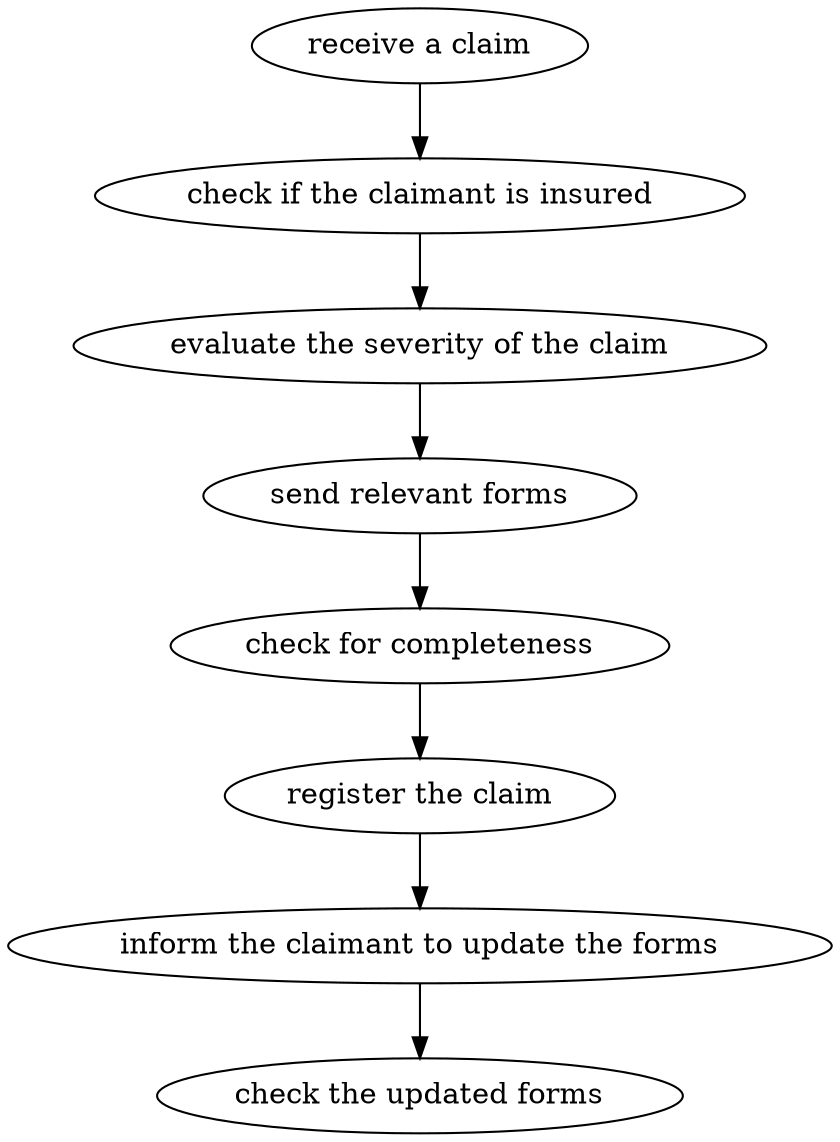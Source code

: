 strict digraph "doc-3.6" {
	graph [name="doc-3.6"];
	"receive a claim"	[attrs="{'type': 'Activity', 'label': 'receive a claim'}"];
	"check if the claimant is insured"	[attrs="{'type': 'Activity', 'label': 'check if the claimant is insured'}"];
	"receive a claim" -> "check if the claimant is insured"	[attrs="{'type': 'flow', 'label': 'flow'}"];
	"evaluate the severity of the claim"	[attrs="{'type': 'Activity', 'label': 'evaluate the severity of the claim'}"];
	"check if the claimant is insured" -> "evaluate the severity of the claim"	[attrs="{'type': 'flow', 'label': 'flow'}"];
	"send relevant forms"	[attrs="{'type': 'Activity', 'label': 'send relevant forms'}"];
	"evaluate the severity of the claim" -> "send relevant forms"	[attrs="{'type': 'flow', 'label': 'flow'}"];
	"check for completeness"	[attrs="{'type': 'Activity', 'label': 'check for completeness'}"];
	"send relevant forms" -> "check for completeness"	[attrs="{'type': 'flow', 'label': 'flow'}"];
	"register the claim"	[attrs="{'type': 'Activity', 'label': 'register the claim'}"];
	"check for completeness" -> "register the claim"	[attrs="{'type': 'flow', 'label': 'flow'}"];
	"inform the claimant to update the forms"	[attrs="{'type': 'Activity', 'label': 'inform the claimant to update the forms'}"];
	"register the claim" -> "inform the claimant to update the forms"	[attrs="{'type': 'flow', 'label': 'flow'}"];
	"check the updated forms"	[attrs="{'type': 'Activity', 'label': 'check the updated forms'}"];
	"inform the claimant to update the forms" -> "check the updated forms"	[attrs="{'type': 'flow', 'label': 'flow'}"];
}

